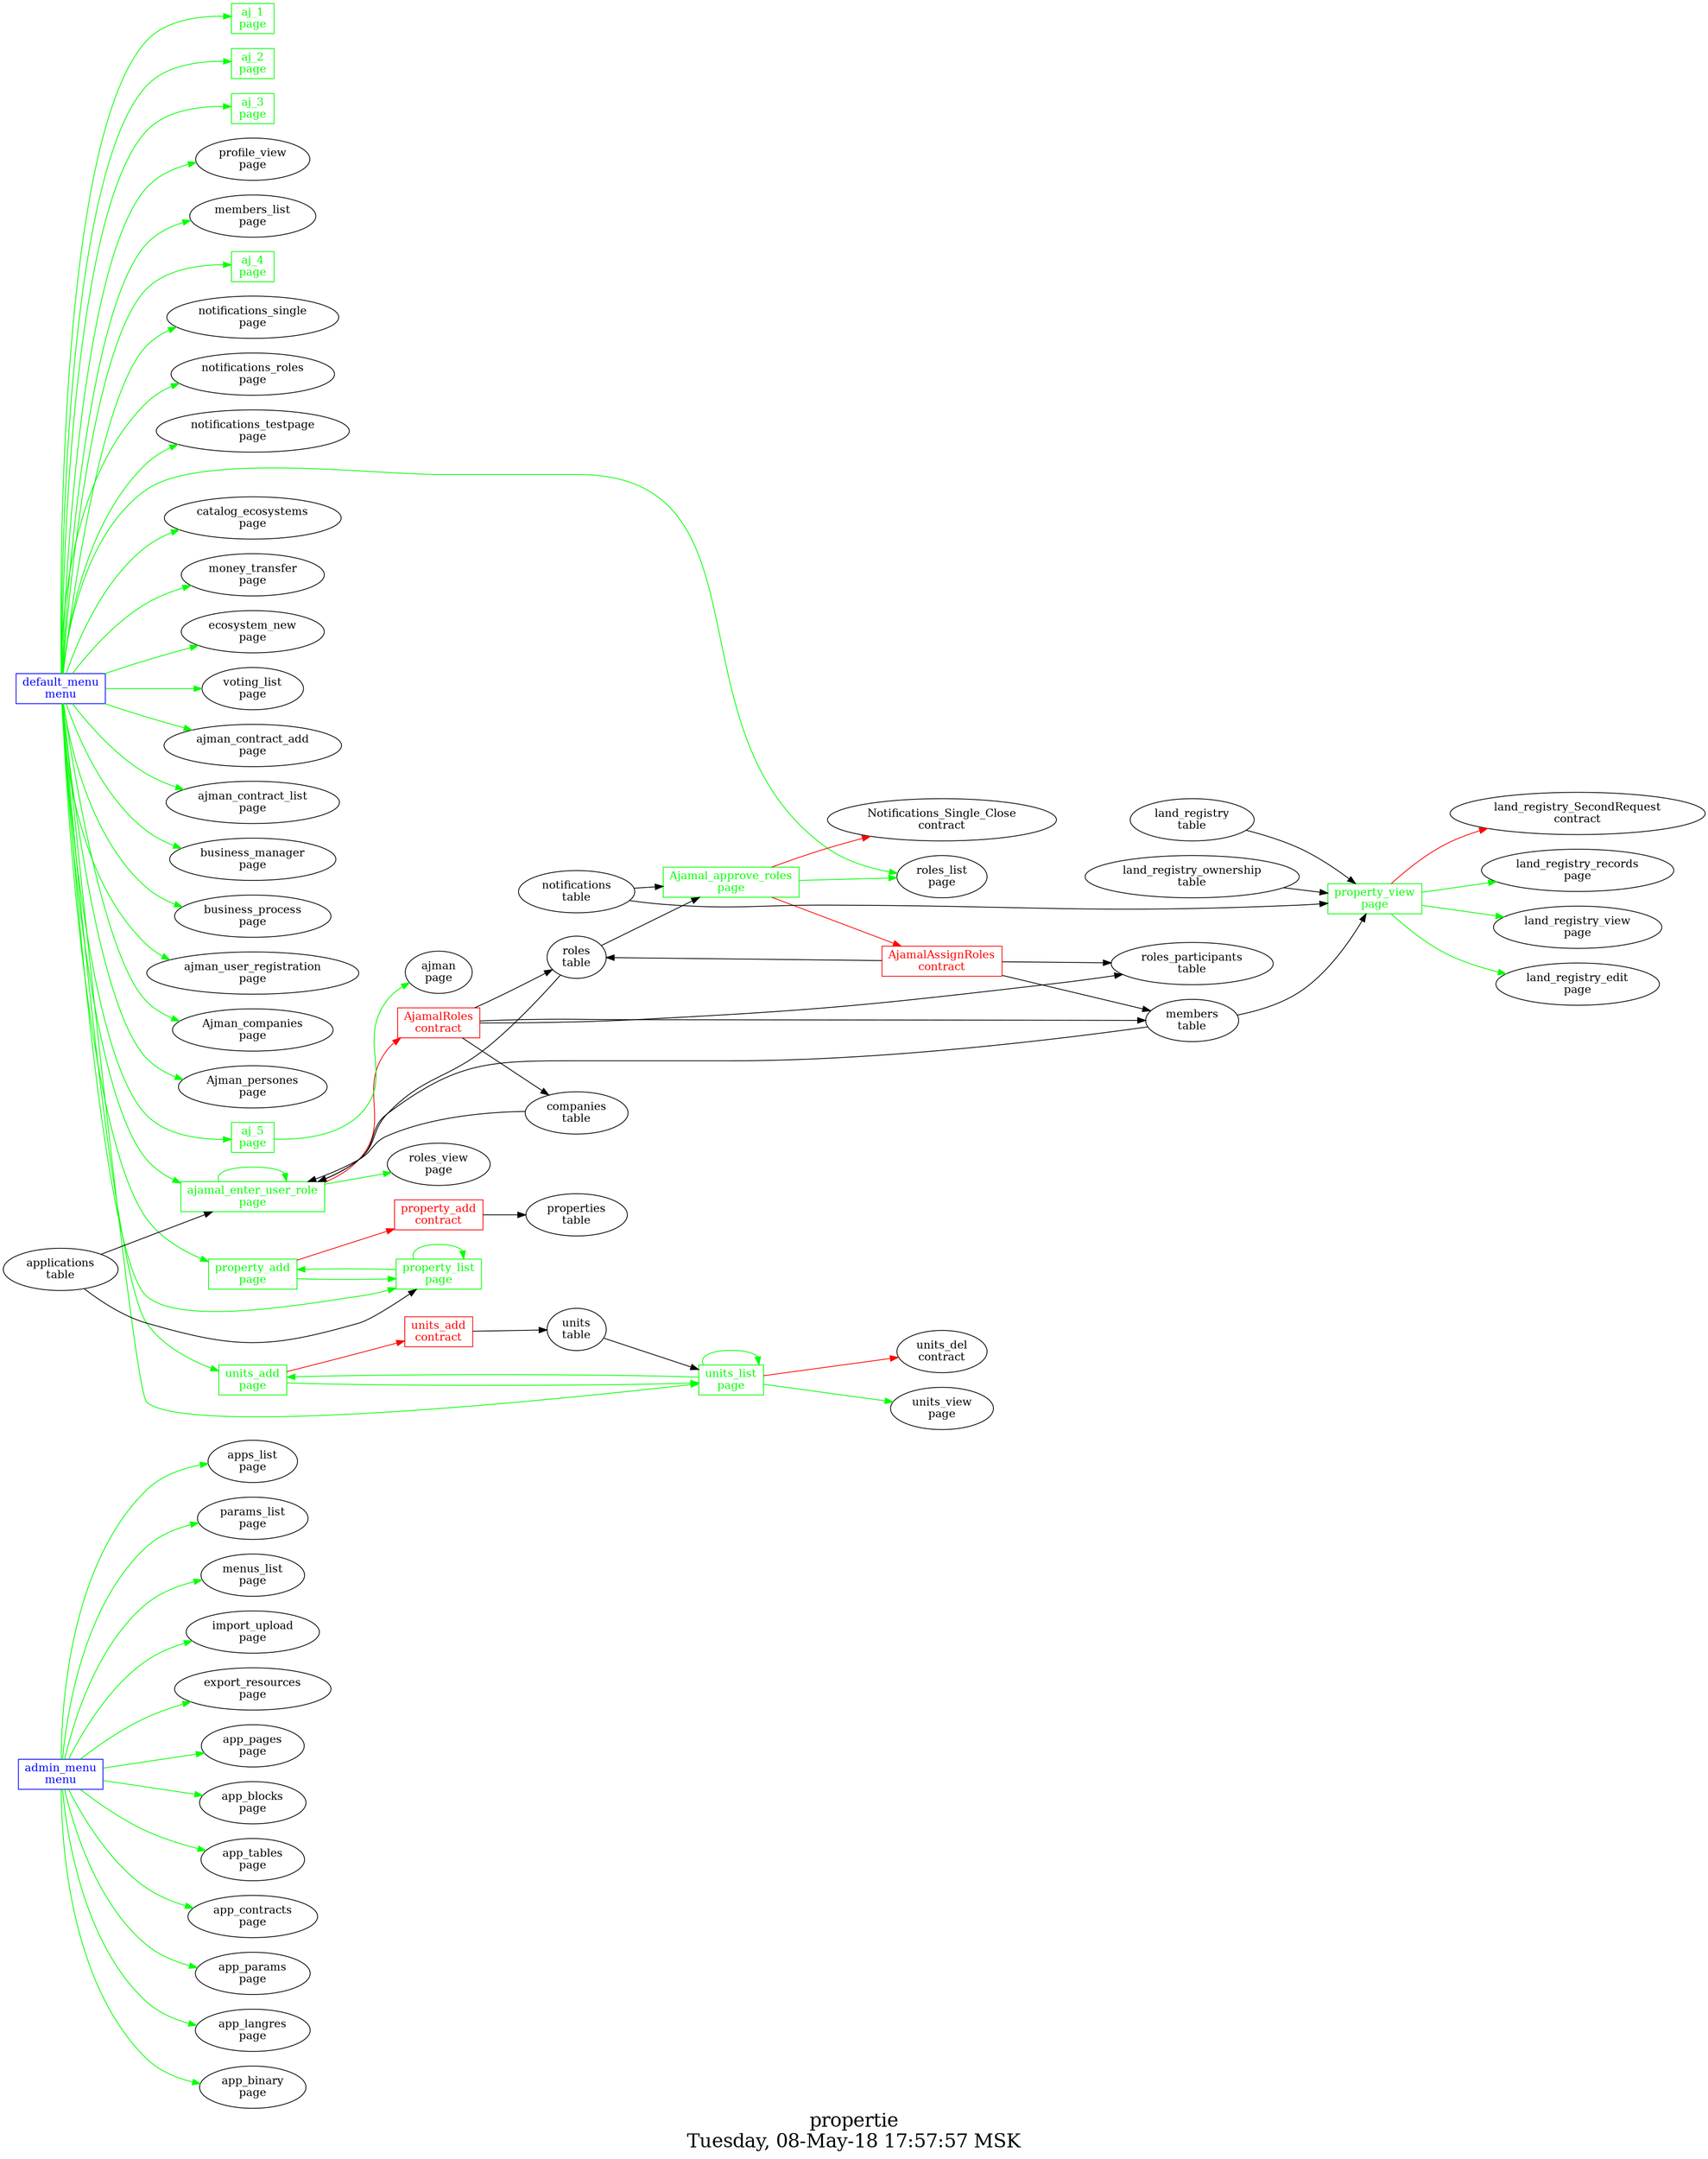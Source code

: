 digraph G {
graph [
  fontsize="24";
  label="propertie\nTuesday, 08-May-18 17:57:57 MSK";
  nojustify=true;
  ordering=out;
  rankdir=LR;
  size="30";
];
"admin_menu\nmenu" -> "apps_list\npage"  [ color=green ]
"admin_menu\nmenu" -> "params_list\npage"  [ color=green ]
"admin_menu\nmenu" -> "menus_list\npage"  [ color=green ]
"admin_menu\nmenu" -> "import_upload\npage"  [ color=green ]
"admin_menu\nmenu" -> "export_resources\npage"  [ color=green ]
"admin_menu\nmenu" -> "app_pages\npage"  [ color=green ]
"admin_menu\nmenu" -> "app_blocks\npage"  [ color=green ]
"admin_menu\nmenu" -> "app_tables\npage"  [ color=green ]
"admin_menu\nmenu" -> "app_contracts\npage"  [ color=green ]
"admin_menu\nmenu" -> "app_params\npage"  [ color=green ]
"admin_menu\nmenu" -> "app_langres\npage"  [ color=green ]
"admin_menu\nmenu" -> "app_binary\npage"  [ color=green ]
"admin_menu\nmenu" [color=blue, fontcolor=blue, group=menus, shape=record];
"default_menu\nmenu" -> "profile_view\npage"  [ color=green ]
"default_menu\nmenu" -> "members_list\npage"  [ color=green ]
"default_menu\nmenu" -> "notifications_single\npage"  [ color=green ]
"default_menu\nmenu" -> "notifications_roles\npage"  [ color=green ]
"default_menu\nmenu" -> "notifications_testpage\npage"  [ color=green ]
"default_menu\nmenu" -> "roles_list\npage"  [ color=green ]
"default_menu\nmenu" -> "catalog_ecosystems\npage"  [ color=green ]
"default_menu\nmenu" -> "money_transfer\npage"  [ color=green ]
"default_menu\nmenu" -> "ecosystem_new\npage"  [ color=green ]
"default_menu\nmenu" -> "voting_list\npage"  [ color=green ]
"default_menu\nmenu" -> "ajman_contract_add\npage"  [ color=green ]
"default_menu\nmenu" -> "ajman_contract_list\npage"  [ color=green ]
"default_menu\nmenu" -> "business_manager\npage"  [ color=green ]
"default_menu\nmenu" -> "business_process\npage"  [ color=green ]
"default_menu\nmenu" -> "ajman_user_registration\npage"  [ color=green ]
"default_menu\nmenu" -> "Ajman_companies\npage"  [ color=green ]
"default_menu\nmenu" -> "Ajman_persones\npage"  [ color=green ]
"default_menu\nmenu" -> "ajamal_enter_user_role\npage"  [ color=green ]
"default_menu\nmenu" -> "property_add\npage"  [ color=green ]
"default_menu\nmenu" -> "property_list\npage"  [ color=green ]
"default_menu\nmenu" -> "units_add\npage"  [ color=green ]
"default_menu\nmenu" -> "units_list\npage"  [ color=green ]
"default_menu\nmenu" -> "aj_1\npage"  [ color=green ]
"default_menu\nmenu" -> "aj_2\npage"  [ color=green ]
"default_menu\nmenu" -> "aj_3\npage"  [ color=green ]
"default_menu\nmenu" -> "aj_4\npage"  [ color=green ]
"default_menu\nmenu" -> "aj_5\npage"  [ color=green ]
"default_menu\nmenu" [color=blue, fontcolor=blue, group=menus, shape=record];
"Ajamal_approve_roles\npage" -> "AjamalAssignRoles\ncontract"  [ color=red ]
"Ajamal_approve_roles\npage" -> "Notifications_Single_Close\ncontract"  [ color=red ]
"notifications\ntable" -> "Ajamal_approve_roles\npage"  [ color="" ]
"roles\ntable" -> "Ajamal_approve_roles\npage"  [ color="" ]
"Ajamal_approve_roles\npage" -> "roles_list\npage"  [ color=green ]
"Ajamal_approve_roles\npage" [color=green, fontcolor=green, group=pages, shape=record];
"aj_1\npage" [color=green, fontcolor=green, group=pages, shape=record];
"aj_2\npage" [color=green, fontcolor=green, group=pages, shape=record];
"aj_3\npage" [color=green, fontcolor=green, group=pages, shape=record];
"aj_4\npage" [color=green, fontcolor=green, group=pages, shape=record];
"aj_5\npage" -> "ajman\npage"  [ color=green ]
"aj_5\npage" [color=green, fontcolor=green, group=pages, shape=record];
"ajamal_enter_user_role\npage" -> "AjamalRoles\ncontract"  [ color=red ]
"applications\ntable" -> "ajamal_enter_user_role\npage"  [ color="" ]
"members\ntable" -> "ajamal_enter_user_role\npage"  [ color="" ]
"roles\ntable" -> "ajamal_enter_user_role\npage"  [ color="" ]
"companies\ntable" -> "ajamal_enter_user_role\npage"  [ color="" ]
"ajamal_enter_user_role\npage" -> "roles_view\npage"  [ color=green ]
"ajamal_enter_user_role\npage" -> "ajamal_enter_user_role\npage"  [ color=green ]
"ajamal_enter_user_role\npage" [color=green, fontcolor=green, group=pages, shape=record];
"property_add\npage" -> "property_add\ncontract"  [ color=red ]
"property_add\npage" -> "property_list\npage"  [ color=green ]
"property_add\npage" [color=green, fontcolor=green, group=pages, shape=record];
"applications\ntable" -> "property_list\npage"  [ color="" ]
"property_list\npage" -> "property_list\npage"  [ color=green ]
"property_list\npage" -> "property_add\npage"  [ color=green ]
"property_list\npage" [color=green, fontcolor=green, group=pages, shape=record];
"property_view\npage" -> "land_registry_SecondRequest\ncontract"  [ color=red ]
"land_registry\ntable" -> "property_view\npage"  [ color="" ]
"land_registry_ownership\ntable" -> "property_view\npage"  [ color="" ]
"members\ntable" -> "property_view\npage"  [ color="" ]
"notifications\ntable" -> "property_view\npage"  [ color="" ]
"property_view\npage" -> "land_registry_records\npage"  [ color=green ]
"property_view\npage" -> "land_registry_view\npage"  [ color=green ]
"property_view\npage" -> "land_registry_edit\npage"  [ color=green ]
"property_view\npage" [color=green, fontcolor=green, group=pages, shape=record];
"units_add\npage" -> "units_add\ncontract"  [ color=red ]
"units_add\npage" -> "units_list\npage"  [ color=green ]
"units_add\npage" [color=green, fontcolor=green, group=pages, shape=record];
"units_list\npage" -> "units_del\ncontract"  [ color=red ]
"units\ntable" -> "units_list\npage"  [ color="" ]
"units_list\npage" -> "units_view\npage"  [ color=green ]
"units_list\npage" -> "units_list\npage"  [ color=green ]
"units_list\npage" -> "units_add\npage"  [ color=green ]
"units_list\npage" [color=green, fontcolor=green, group=pages, shape=record];
"AjamalAssignRoles\ncontract" -> "roles\ntable"  [ color="" ]
"AjamalAssignRoles\ncontract" -> "members\ntable"  [ color="" ]
"AjamalAssignRoles\ncontract" -> "roles_participants\ntable"  [ color="" ]
"AjamalAssignRoles\ncontract" [color=red, fontcolor=red, group=contracts, shape=record];
"AjamalRoles\ncontract" -> "roles\ntable"  [ color="" ]
"AjamalRoles\ncontract" -> "members\ntable"  [ color="" ]
"AjamalRoles\ncontract" -> "roles_participants\ntable"  [ color="" ]
"AjamalRoles\ncontract" -> "companies\ntable"  [ color="" ]
"AjamalRoles\ncontract" [color=red, fontcolor=red, group=contracts, shape=record];
"property_add\ncontract" -> "properties\ntable"  [ color="" ]
"property_add\ncontract" [color=red, fontcolor=red, group=contracts, shape=record];
"units_add\ncontract" -> "units\ntable"  [ color="" ]
"units_add\ncontract" [color=red, fontcolor=red, group=contracts, shape=record];
"properties\ntable" [color="", fontcolor="", group=tables, shape=""];
"units\ntable" [color="", fontcolor="", group=tables, shape=""];
}
